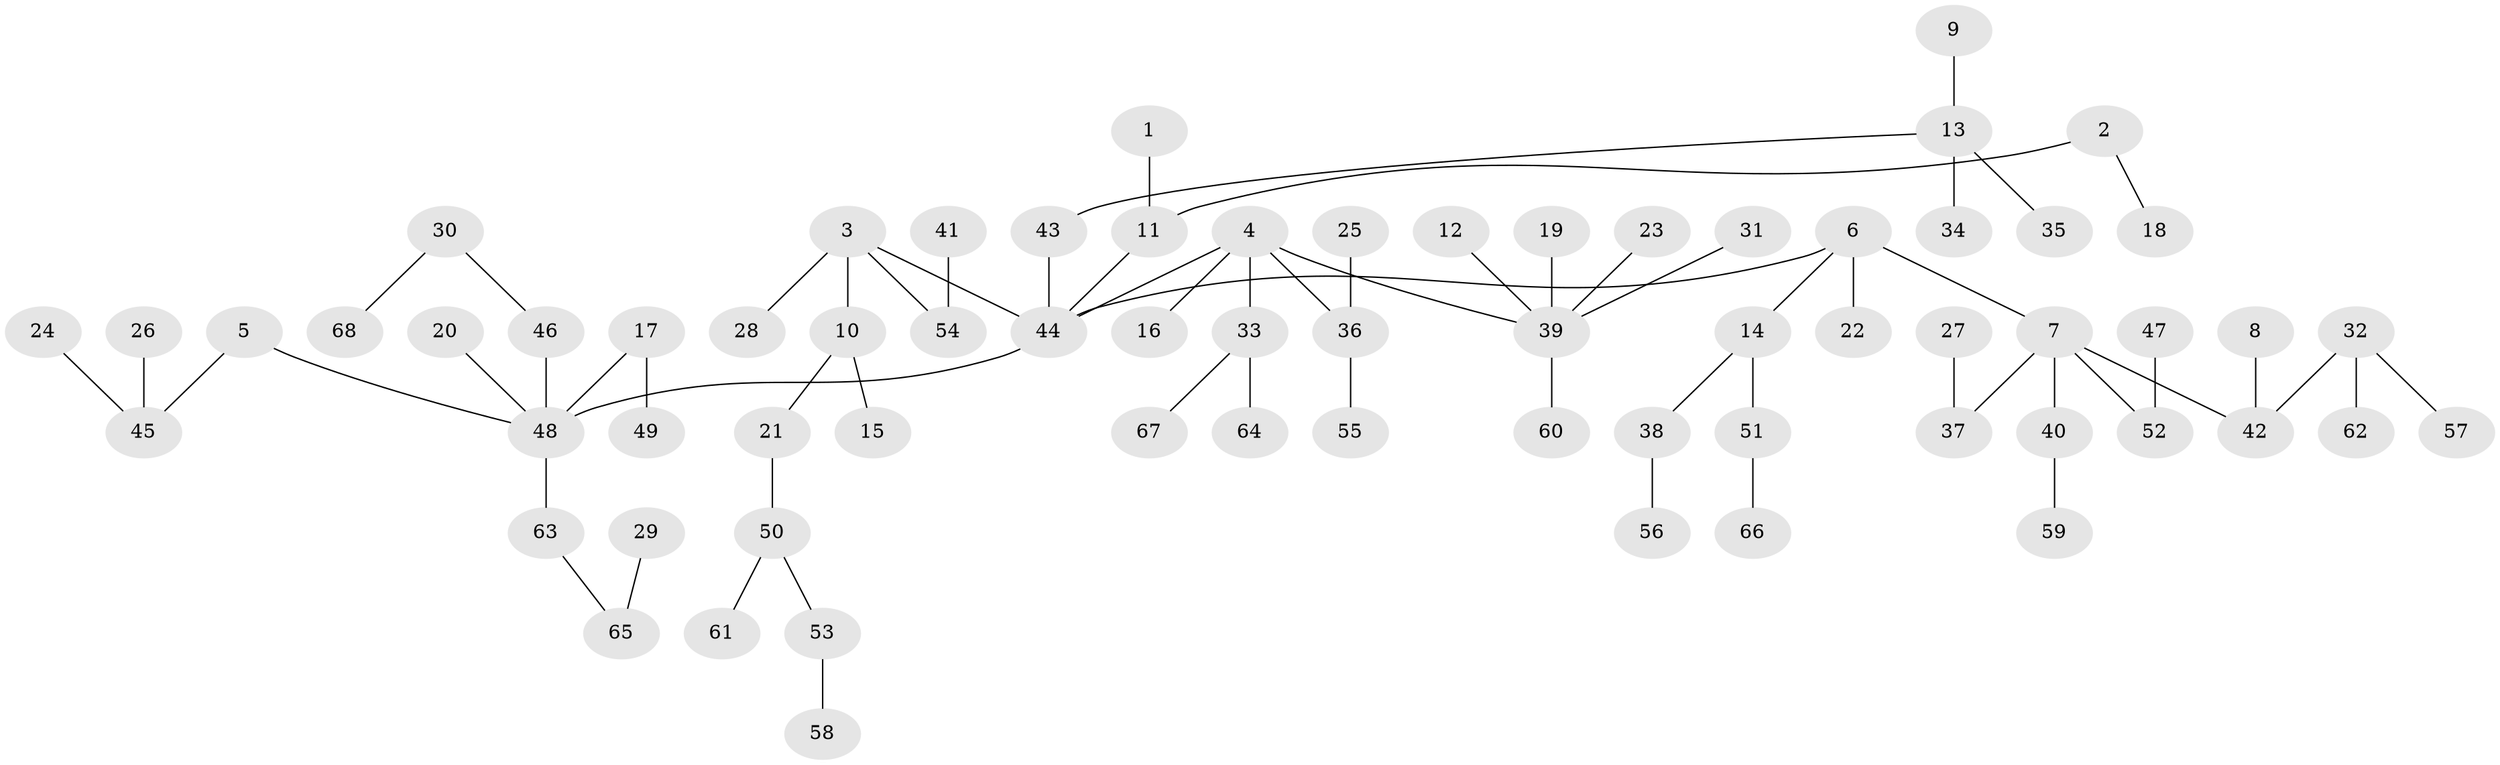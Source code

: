 // original degree distribution, {4: 0.0962962962962963, 8: 0.007407407407407408, 1: 0.4888888888888889, 2: 0.24444444444444444, 5: 0.014814814814814815, 3: 0.13333333333333333, 6: 0.014814814814814815}
// Generated by graph-tools (version 1.1) at 2025/50/03/09/25 03:50:20]
// undirected, 68 vertices, 67 edges
graph export_dot {
graph [start="1"]
  node [color=gray90,style=filled];
  1;
  2;
  3;
  4;
  5;
  6;
  7;
  8;
  9;
  10;
  11;
  12;
  13;
  14;
  15;
  16;
  17;
  18;
  19;
  20;
  21;
  22;
  23;
  24;
  25;
  26;
  27;
  28;
  29;
  30;
  31;
  32;
  33;
  34;
  35;
  36;
  37;
  38;
  39;
  40;
  41;
  42;
  43;
  44;
  45;
  46;
  47;
  48;
  49;
  50;
  51;
  52;
  53;
  54;
  55;
  56;
  57;
  58;
  59;
  60;
  61;
  62;
  63;
  64;
  65;
  66;
  67;
  68;
  1 -- 11 [weight=1.0];
  2 -- 11 [weight=1.0];
  2 -- 18 [weight=1.0];
  3 -- 10 [weight=1.0];
  3 -- 28 [weight=1.0];
  3 -- 44 [weight=1.0];
  3 -- 54 [weight=1.0];
  4 -- 16 [weight=1.0];
  4 -- 33 [weight=1.0];
  4 -- 36 [weight=1.0];
  4 -- 39 [weight=1.0];
  4 -- 44 [weight=1.0];
  5 -- 45 [weight=1.0];
  5 -- 48 [weight=1.0];
  6 -- 7 [weight=1.0];
  6 -- 14 [weight=1.0];
  6 -- 22 [weight=1.0];
  6 -- 44 [weight=1.0];
  7 -- 37 [weight=1.0];
  7 -- 40 [weight=1.0];
  7 -- 42 [weight=1.0];
  7 -- 52 [weight=1.0];
  8 -- 42 [weight=1.0];
  9 -- 13 [weight=1.0];
  10 -- 15 [weight=1.0];
  10 -- 21 [weight=1.0];
  11 -- 44 [weight=1.0];
  12 -- 39 [weight=1.0];
  13 -- 34 [weight=1.0];
  13 -- 35 [weight=1.0];
  13 -- 43 [weight=1.0];
  14 -- 38 [weight=1.0];
  14 -- 51 [weight=1.0];
  17 -- 48 [weight=1.0];
  17 -- 49 [weight=1.0];
  19 -- 39 [weight=1.0];
  20 -- 48 [weight=1.0];
  21 -- 50 [weight=1.0];
  23 -- 39 [weight=1.0];
  24 -- 45 [weight=1.0];
  25 -- 36 [weight=1.0];
  26 -- 45 [weight=1.0];
  27 -- 37 [weight=1.0];
  29 -- 65 [weight=1.0];
  30 -- 46 [weight=1.0];
  30 -- 68 [weight=1.0];
  31 -- 39 [weight=1.0];
  32 -- 42 [weight=1.0];
  32 -- 57 [weight=1.0];
  32 -- 62 [weight=1.0];
  33 -- 64 [weight=1.0];
  33 -- 67 [weight=1.0];
  36 -- 55 [weight=1.0];
  38 -- 56 [weight=1.0];
  39 -- 60 [weight=1.0];
  40 -- 59 [weight=1.0];
  41 -- 54 [weight=1.0];
  43 -- 44 [weight=1.0];
  44 -- 48 [weight=1.0];
  46 -- 48 [weight=1.0];
  47 -- 52 [weight=1.0];
  48 -- 63 [weight=1.0];
  50 -- 53 [weight=1.0];
  50 -- 61 [weight=1.0];
  51 -- 66 [weight=1.0];
  53 -- 58 [weight=1.0];
  63 -- 65 [weight=1.0];
}
